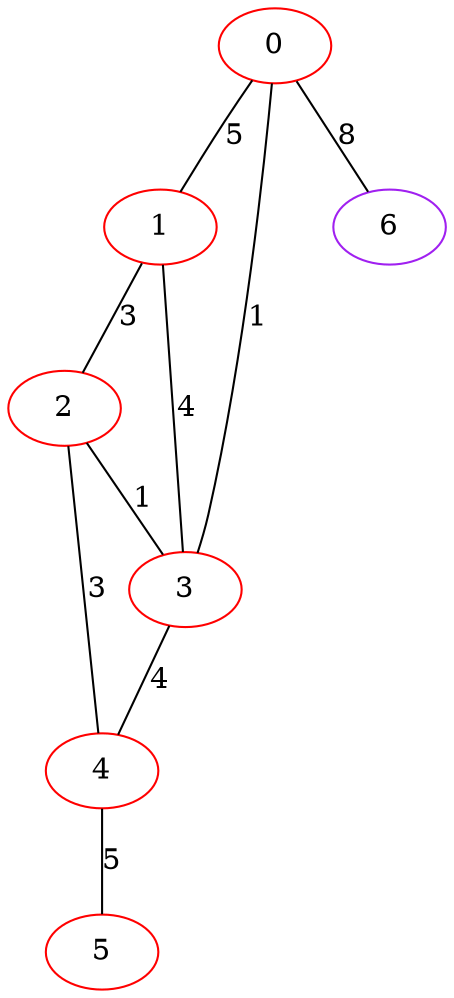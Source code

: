 graph "" {
0 [color=red, weight=1];
1 [color=red, weight=1];
2 [color=red, weight=1];
3 [color=red, weight=1];
4 [color=red, weight=1];
5 [color=red, weight=1];
6 [color=purple, weight=4];
0 -- 1  [key=0, label=5];
0 -- 3  [key=0, label=1];
0 -- 6  [key=0, label=8];
1 -- 2  [key=0, label=3];
1 -- 3  [key=0, label=4];
2 -- 3  [key=0, label=1];
2 -- 4  [key=0, label=3];
3 -- 4  [key=0, label=4];
4 -- 5  [key=0, label=5];
}
